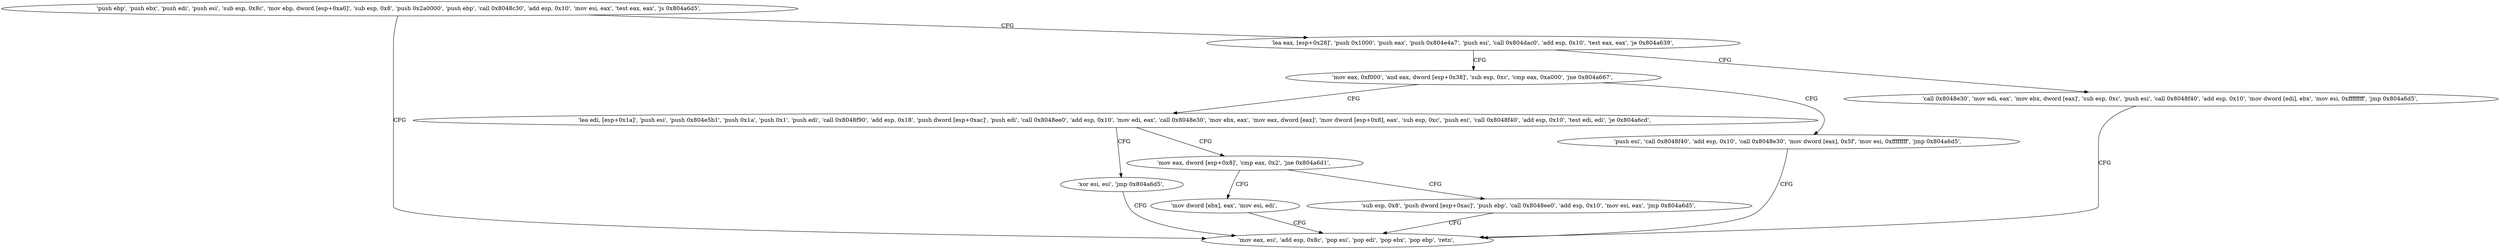 digraph "func" {
"134522320" [label = "'push ebp', 'push ebx', 'push edi', 'push esi', 'sub esp, 0x8c', 'mov ebp, dword [esp+0xa0]', 'sub esp, 0x8', 'push 0x2a0000', 'push ebp', 'call 0x8048c30', 'add esp, 0x10', 'mov esi, eax', 'test eax, eax', 'js 0x804a6d5', " ]
"134522581" [label = "'mov eax, esi', 'add esp, 0x8c', 'pop esi', 'pop edi', 'pop ebx', 'pop ebp', 'retn', " ]
"134522364" [label = "'lea eax, [esp+0x28]', 'push 0x1000', 'push eax', 'push 0x804e4a7', 'push esi', 'call 0x804dac0', 'add esp, 0x10', 'test eax, eax', 'je 0x804a639', " ]
"134522425" [label = "'mov eax, 0xf000', 'and eax, dword [esp+0x38]', 'sub esp, 0xc', 'cmp eax, 0xa000', 'jne 0x804a667', " ]
"134522392" [label = "'call 0x8048e30', 'mov edi, eax', 'mov ebx, dword [eax]', 'sub esp, 0xc', 'push esi', 'call 0x8048f40', 'add esp, 0x10', 'mov dword [edi], ebx', 'mov esi, 0xffffffff', 'jmp 0x804a6d5', " ]
"134522471" [label = "'lea edi, [esp+0x1a]', 'push esi', 'push 0x804e5b1', 'push 0x1a', 'push 0x1', 'push edi', 'call 0x8048f90', 'add esp, 0x18', 'push dword [esp+0xac]', 'push edi', 'call 0x8048ee0', 'add esp, 0x10', 'mov edi, eax', 'call 0x8048e30', 'mov ebx, eax', 'mov eax, dword [eax]', 'mov dword [esp+0x8], eax', 'sub esp, 0xc', 'push esi', 'call 0x8048f40', 'add esp, 0x10', 'test edi, edi', 'je 0x804a6cd', " ]
"134522444" [label = "'push esi', 'call 0x8048f40', 'add esp, 0x10', 'call 0x8048e30', 'mov dword [eax], 0x5f', 'mov esi, 0xffffffff', 'jmp 0x804a6d5', " ]
"134522573" [label = "'xor esi, esi', 'jmp 0x804a6d5', " ]
"134522541" [label = "'mov eax, dword [esp+0x8]', 'cmp eax, 0x2', 'jne 0x804a6d1', " ]
"134522577" [label = "'mov dword [ebx], eax', 'mov esi, edi', " ]
"134522550" [label = "'sub esp, 0x8', 'push dword [esp+0xac]', 'push ebp', 'call 0x8048ee0', 'add esp, 0x10', 'mov esi, eax', 'jmp 0x804a6d5', " ]
"134522320" -> "134522581" [ label = "CFG" ]
"134522320" -> "134522364" [ label = "CFG" ]
"134522364" -> "134522425" [ label = "CFG" ]
"134522364" -> "134522392" [ label = "CFG" ]
"134522425" -> "134522471" [ label = "CFG" ]
"134522425" -> "134522444" [ label = "CFG" ]
"134522392" -> "134522581" [ label = "CFG" ]
"134522471" -> "134522573" [ label = "CFG" ]
"134522471" -> "134522541" [ label = "CFG" ]
"134522444" -> "134522581" [ label = "CFG" ]
"134522573" -> "134522581" [ label = "CFG" ]
"134522541" -> "134522577" [ label = "CFG" ]
"134522541" -> "134522550" [ label = "CFG" ]
"134522577" -> "134522581" [ label = "CFG" ]
"134522550" -> "134522581" [ label = "CFG" ]
}
